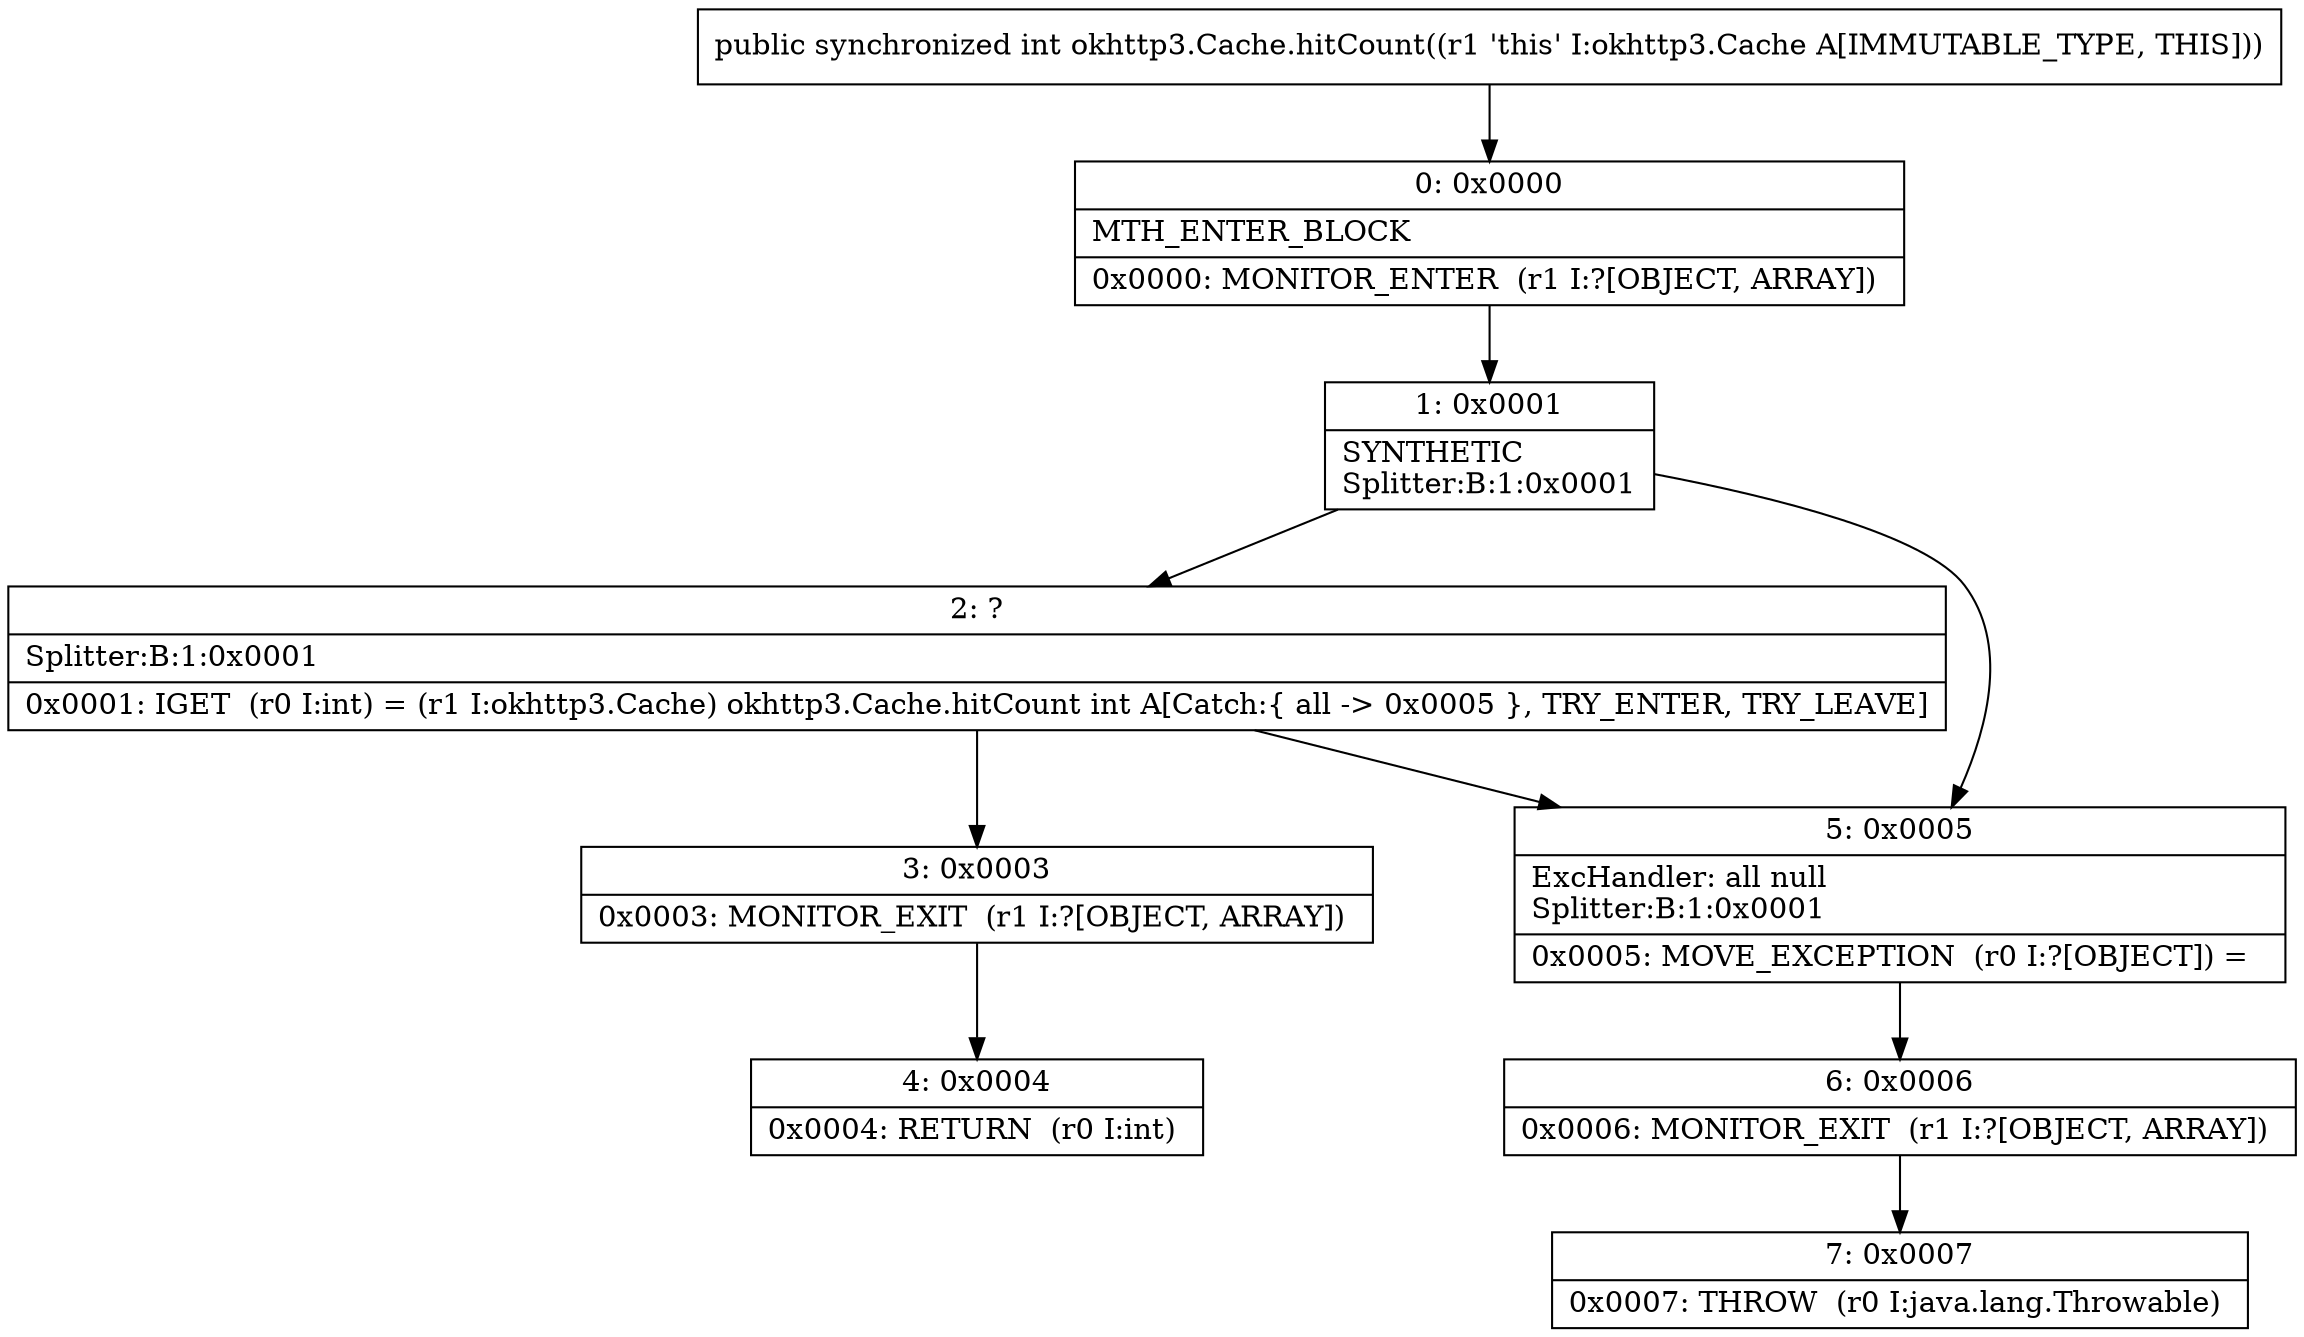 digraph "CFG forokhttp3.Cache.hitCount()I" {
Node_0 [shape=record,label="{0\:\ 0x0000|MTH_ENTER_BLOCK\l|0x0000: MONITOR_ENTER  (r1 I:?[OBJECT, ARRAY]) \l}"];
Node_1 [shape=record,label="{1\:\ 0x0001|SYNTHETIC\lSplitter:B:1:0x0001\l}"];
Node_2 [shape=record,label="{2\:\ ?|Splitter:B:1:0x0001\l|0x0001: IGET  (r0 I:int) = (r1 I:okhttp3.Cache) okhttp3.Cache.hitCount int A[Catch:\{ all \-\> 0x0005 \}, TRY_ENTER, TRY_LEAVE]\l}"];
Node_3 [shape=record,label="{3\:\ 0x0003|0x0003: MONITOR_EXIT  (r1 I:?[OBJECT, ARRAY]) \l}"];
Node_4 [shape=record,label="{4\:\ 0x0004|0x0004: RETURN  (r0 I:int) \l}"];
Node_5 [shape=record,label="{5\:\ 0x0005|ExcHandler: all null\lSplitter:B:1:0x0001\l|0x0005: MOVE_EXCEPTION  (r0 I:?[OBJECT]) =  \l}"];
Node_6 [shape=record,label="{6\:\ 0x0006|0x0006: MONITOR_EXIT  (r1 I:?[OBJECT, ARRAY]) \l}"];
Node_7 [shape=record,label="{7\:\ 0x0007|0x0007: THROW  (r0 I:java.lang.Throwable) \l}"];
MethodNode[shape=record,label="{public synchronized int okhttp3.Cache.hitCount((r1 'this' I:okhttp3.Cache A[IMMUTABLE_TYPE, THIS])) }"];
MethodNode -> Node_0;
Node_0 -> Node_1;
Node_1 -> Node_2;
Node_1 -> Node_5;
Node_2 -> Node_3;
Node_2 -> Node_5;
Node_3 -> Node_4;
Node_5 -> Node_6;
Node_6 -> Node_7;
}

